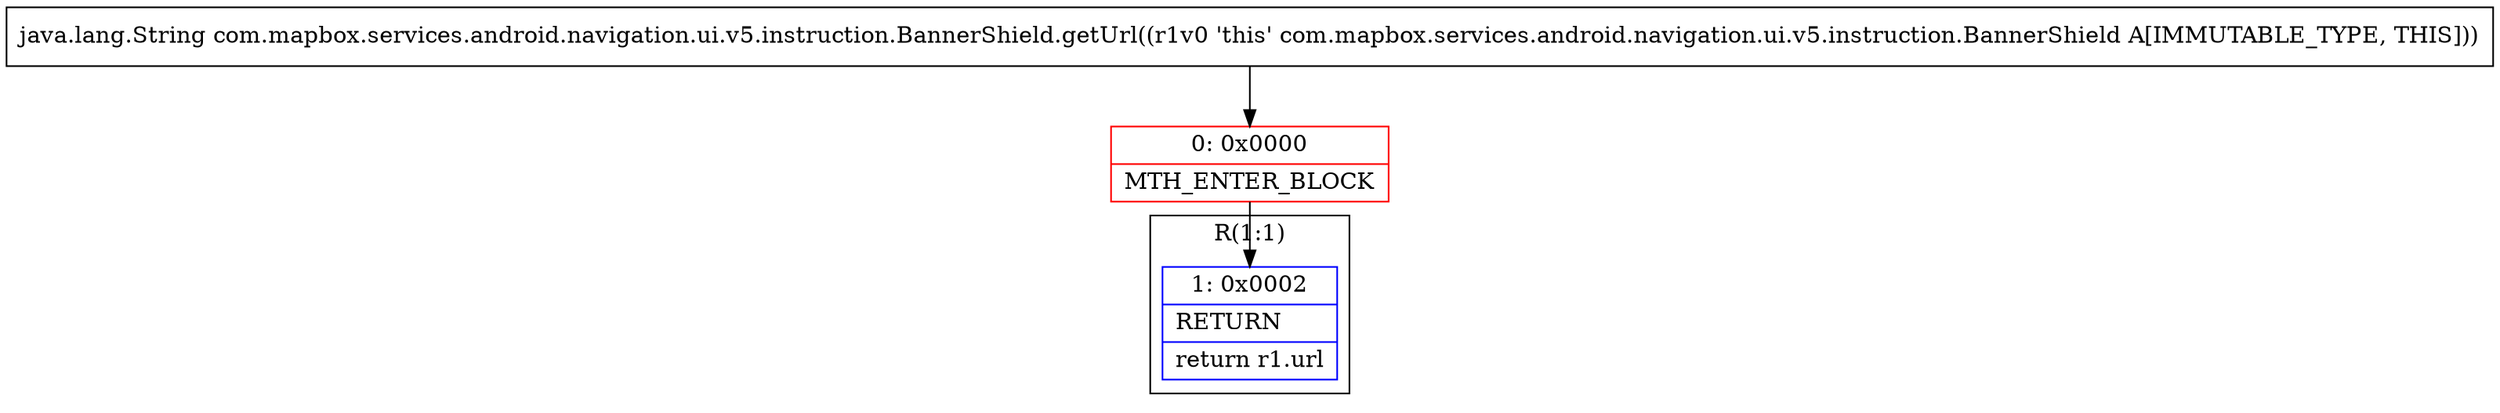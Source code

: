 digraph "CFG forcom.mapbox.services.android.navigation.ui.v5.instruction.BannerShield.getUrl()Ljava\/lang\/String;" {
subgraph cluster_Region_716496244 {
label = "R(1:1)";
node [shape=record,color=blue];
Node_1 [shape=record,label="{1\:\ 0x0002|RETURN\l|return r1.url\l}"];
}
Node_0 [shape=record,color=red,label="{0\:\ 0x0000|MTH_ENTER_BLOCK\l}"];
MethodNode[shape=record,label="{java.lang.String com.mapbox.services.android.navigation.ui.v5.instruction.BannerShield.getUrl((r1v0 'this' com.mapbox.services.android.navigation.ui.v5.instruction.BannerShield A[IMMUTABLE_TYPE, THIS])) }"];
MethodNode -> Node_0;
Node_0 -> Node_1;
}

